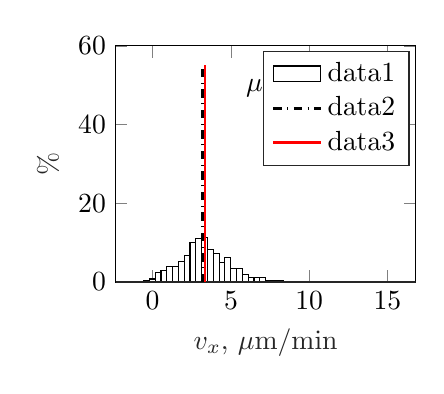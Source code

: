 % This file was created by matlab2tikz.
%
\begin{tikzpicture}

\begin{axis}[%
width=3.809cm,
height=3cm,
at={(0cm,0cm)},
scale only axis,
bar shift auto,
xmin=-2.364,
xmax=16.793,
xlabel style={font=\color{white!15!black}},
xlabel={$v_x$, $\mu$m/min},
ymin=0,
ymax=60,
ylabel style={font=\color{white!15!black}},
ylabel={\textrm{$\%$}},
axis background/.style={fill=white},
legend style={legend cell align=left, align=left, draw=white!15!black}
]
\addplot[ybar, bar width=0.371, fill=white, draw=black, area legend] table[row sep=crcr] {%
-1.881	0.152\\
-1.51	0\\
-1.139	0\\
-0.768	0\\
-0.396	0.455\\
-0.025	0.758\\
0.346	2.424\\
0.717	3.03\\
1.089	3.939\\
1.46	3.939\\
1.831	5.152\\
2.202	6.667\\
2.574	10.152\\
2.945	11.061\\
3.316	11.364\\
3.687	8.333\\
4.059	7.273\\
4.43	4.848\\
4.801	6.212\\
5.173	3.485\\
5.544	3.333\\
5.915	1.818\\
6.286	1.212\\
6.658	1.212\\
7.029	1.212\\
7.4	0.455\\
7.771	0.455\\
8.143	0.455\\
8.514	0.152\\
8.885	0\\
9.256	0\\
9.628	0\\
9.999	0\\
10.37	0\\
10.741	0\\
11.113	0\\
11.484	0\\
11.855	0\\
12.226	0.152\\
12.598	0\\
12.969	0\\
13.34	0\\
13.711	0\\
14.083	0\\
14.454	0\\
14.825	0.152\\
15.196	0\\
15.568	0\\
15.939	0\\
16.31	0.152\\
};
\addplot[forget plot, color=white!15!black] table[row sep=crcr] {%
-2.364	0\\
16.793	0\\
};
\addlegendentry{data1}

\addplot [color=black, dashdotted, line width=1.0pt]
  table[row sep=crcr]{%
3.204	0\\
3.204	55\\
};
\addlegendentry{data2}

\addplot [color=red, line width=1.0pt]
  table[row sep=crcr]{%
3.346	0\\
3.346	55\\
};
\addlegendentry{data3}

\node[right, align=left]
at (axis cs:5.346,50) {$\mu_x$=3.346};
\end{axis}
\end{tikzpicture}%
